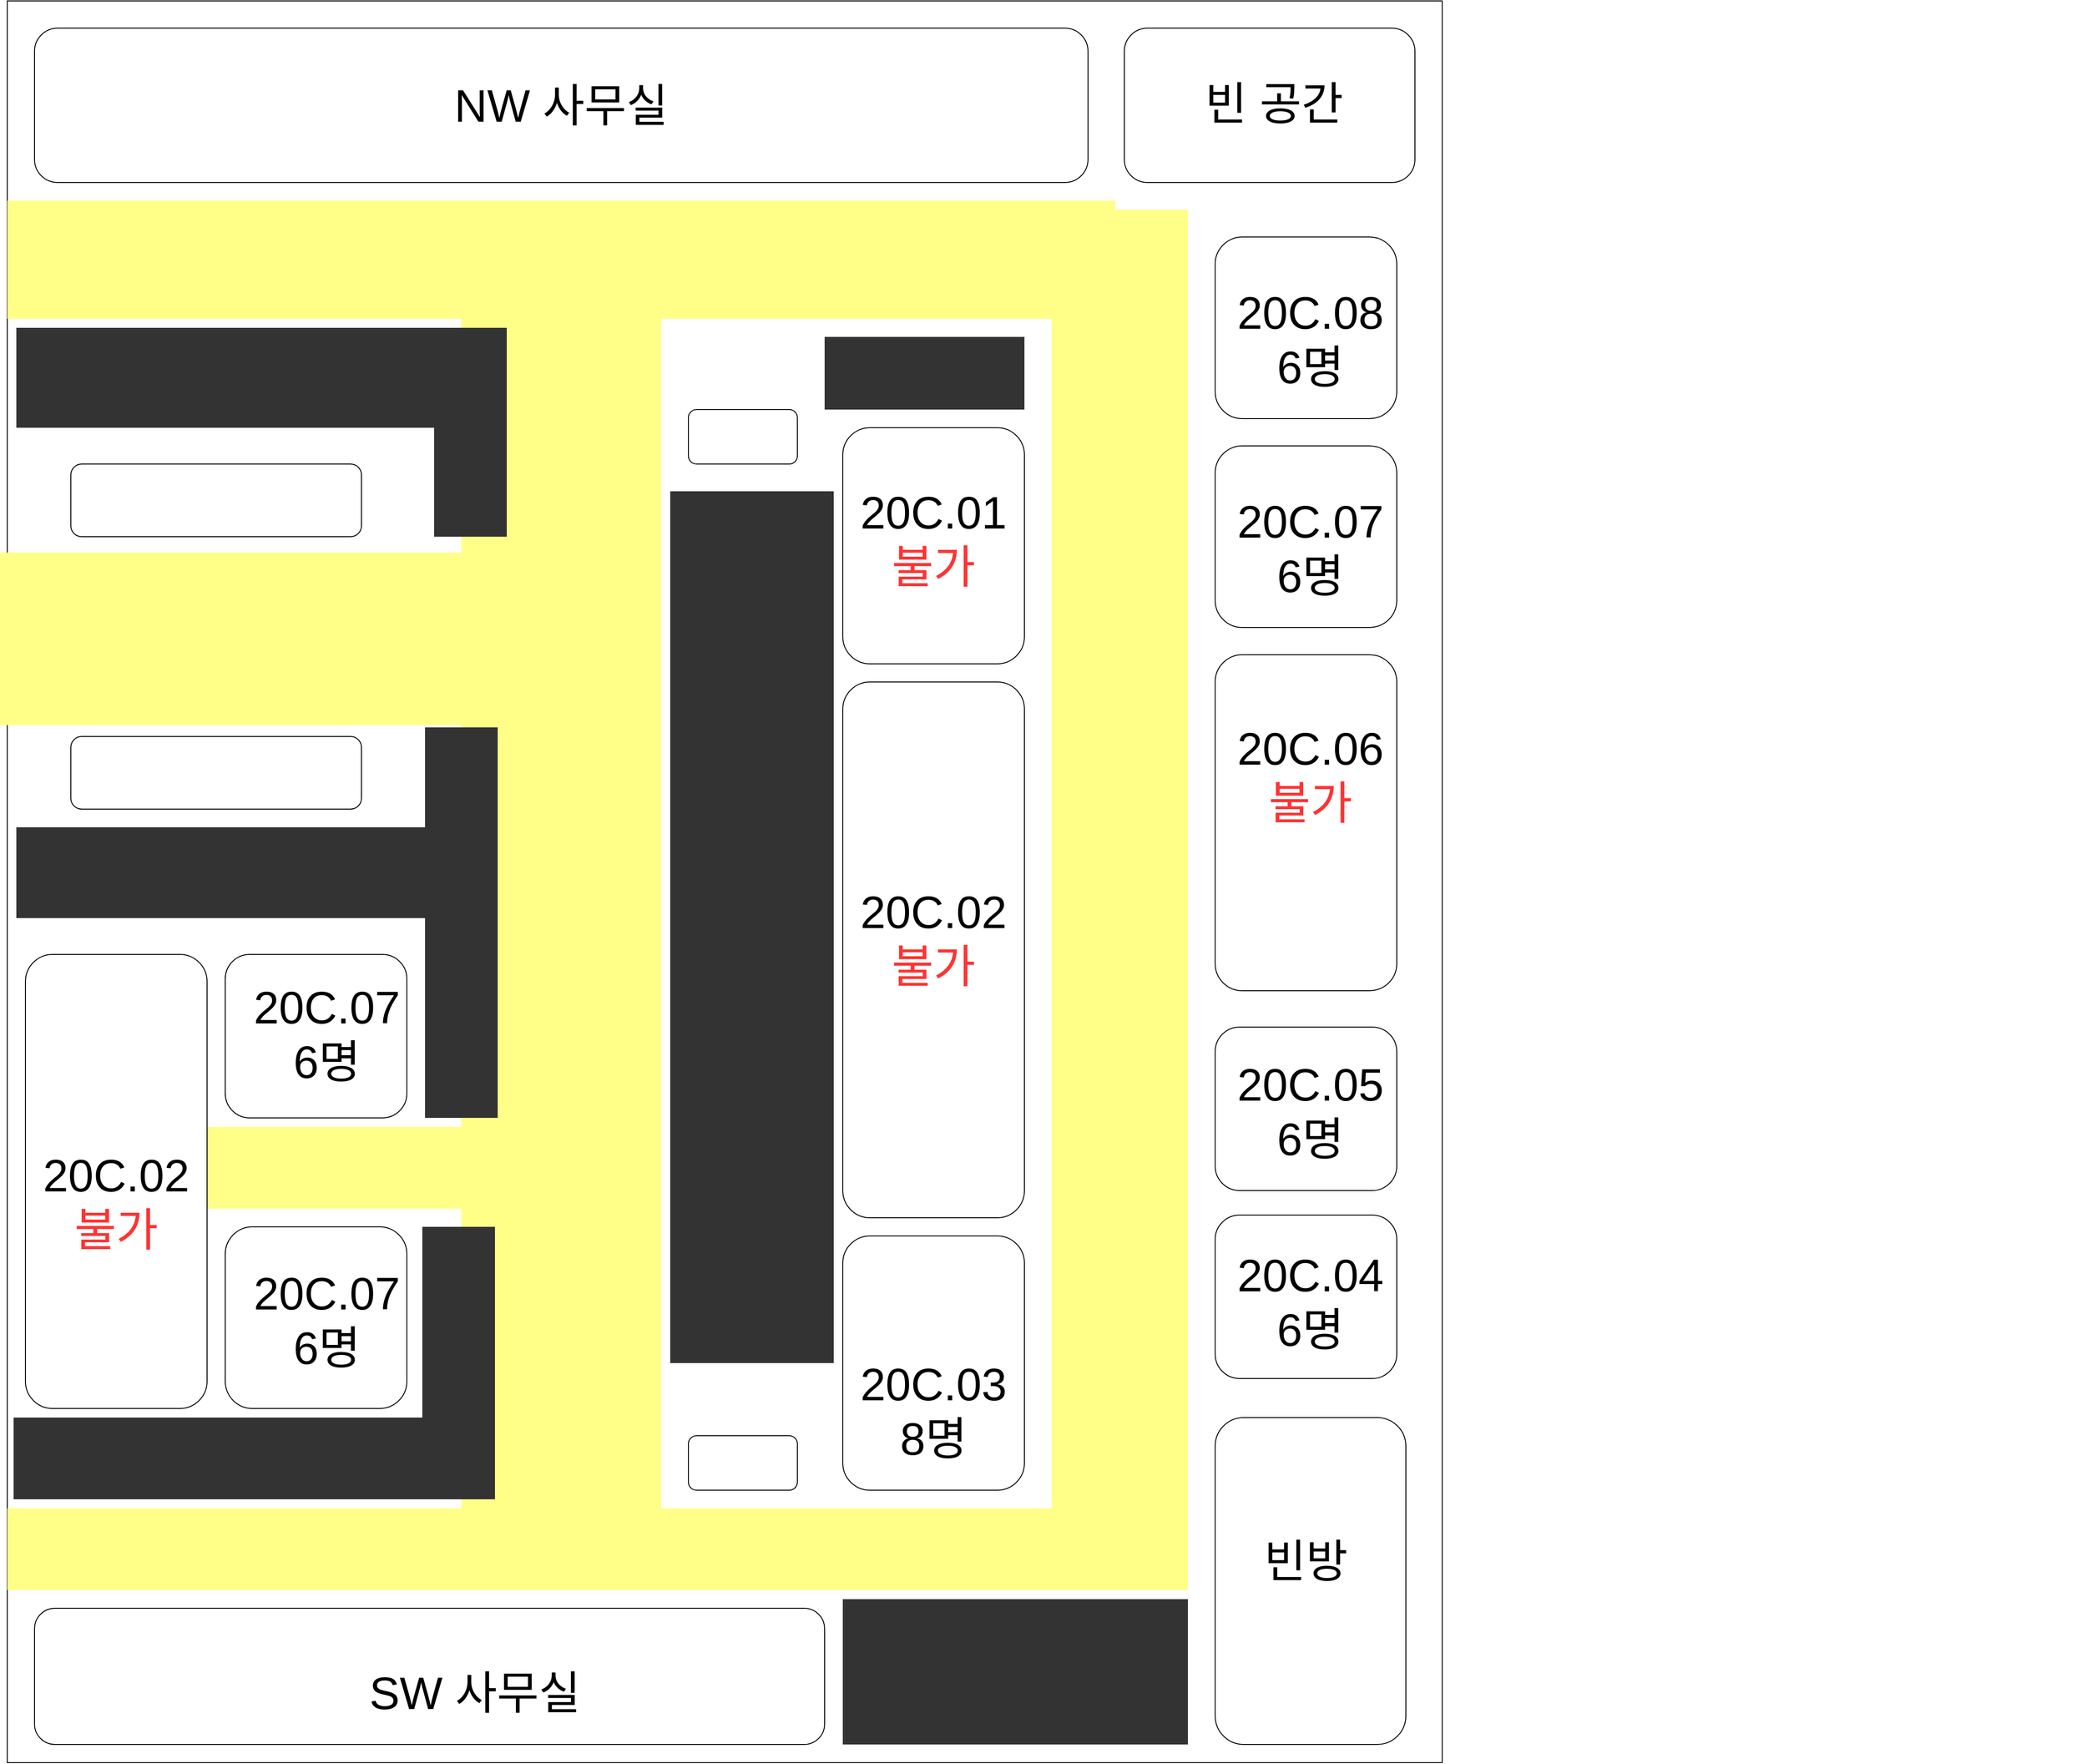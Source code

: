<mxfile version="13.8.6" type="github">
  <diagram id="YJc4ZtxMsPvknrAtSHdE" name="Page-1">
    <mxGraphModel dx="4215" dy="3184" grid="1" gridSize="10" guides="1" tooltips="1" connect="1" arrows="1" fold="1" page="1" pageScale="1" pageWidth="827" pageHeight="1169" math="0" shadow="0">
      <root>
        <mxCell id="0" />
        <mxCell id="1" parent="0" />
        <mxCell id="4CMgBj91cVDcOPhmYYKw-31" value="" style="rounded=0;whiteSpace=wrap;html=1;" vertex="1" parent="1">
          <mxGeometry x="-660" y="-790" width="1580" height="1940" as="geometry" />
        </mxCell>
        <mxCell id="4CMgBj91cVDcOPhmYYKw-36" value="" style="rounded=0;whiteSpace=wrap;html=1;fillColor=#ffff88;strokeColor=none;" vertex="1" parent="1">
          <mxGeometry x="-668" y="-182.5" width="720" height="190" as="geometry" />
        </mxCell>
        <mxCell id="4CMgBj91cVDcOPhmYYKw-3" value="" style="rounded=1;whiteSpace=wrap;html=1;" vertex="1" parent="1">
          <mxGeometry x="-630" y="980" width="870" height="150" as="geometry" />
        </mxCell>
        <mxCell id="4CMgBj91cVDcOPhmYYKw-4" value="&lt;font style=&quot;font-size: 50px&quot;&gt;SW 사무실&lt;/font&gt;" style="text;html=1;strokeColor=none;fillColor=none;align=center;verticalAlign=middle;whiteSpace=wrap;rounded=0;" vertex="1" parent="1">
          <mxGeometry x="-325" y="1030" width="360" height="85" as="geometry" />
        </mxCell>
        <mxCell id="4CMgBj91cVDcOPhmYYKw-8" value="" style="rounded=1;whiteSpace=wrap;html=1;" vertex="1" parent="1">
          <mxGeometry x="90" y="790" width="120" height="60" as="geometry" />
        </mxCell>
        <mxCell id="4CMgBj91cVDcOPhmYYKw-9" value="" style="rounded=1;whiteSpace=wrap;html=1;" vertex="1" parent="1">
          <mxGeometry x="260" y="570" width="200" height="280" as="geometry" />
        </mxCell>
        <mxCell id="4CMgBj91cVDcOPhmYYKw-11" value="" style="rounded=1;whiteSpace=wrap;html=1;" vertex="1" parent="1">
          <mxGeometry x="260" y="-40" width="200" height="590" as="geometry" />
        </mxCell>
        <mxCell id="4CMgBj91cVDcOPhmYYKw-17" value="" style="rounded=1;whiteSpace=wrap;html=1;" vertex="1" parent="1">
          <mxGeometry x="670" y="340" width="200" height="180" as="geometry" />
        </mxCell>
        <mxCell id="4CMgBj91cVDcOPhmYYKw-18" value="" style="rounded=1;whiteSpace=wrap;html=1;" vertex="1" parent="1">
          <mxGeometry x="670" y="-70" width="200" height="370" as="geometry" />
        </mxCell>
        <mxCell id="4CMgBj91cVDcOPhmYYKw-19" value="" style="rounded=1;whiteSpace=wrap;html=1;" vertex="1" parent="1">
          <mxGeometry x="260" y="-320" width="200" height="260" as="geometry" />
        </mxCell>
        <mxCell id="4CMgBj91cVDcOPhmYYKw-21" value="" style="rounded=1;whiteSpace=wrap;html=1;" vertex="1" parent="1">
          <mxGeometry x="670" y="-530" width="200" height="200" as="geometry" />
        </mxCell>
        <mxCell id="4CMgBj91cVDcOPhmYYKw-22" value="" style="shape=image;verticalLabelPosition=bottom;labelBackgroundColor=#ffffff;verticalAlign=top;aspect=fixed;imageAspect=0;image=https://images-na.ssl-images-amazon.com/images/I/71Y-4B4b40L._AC_SL1500_.jpg;" vertex="1" parent="1">
          <mxGeometry x="111.5" y="730" width="77" height="110" as="geometry" />
        </mxCell>
        <mxCell id="4CMgBj91cVDcOPhmYYKw-30" value="" style="rounded=0;whiteSpace=wrap;html=1;fillColor=#ffff88;strokeColor=none;" vertex="1" parent="1">
          <mxGeometry x="-660" y="870" width="1250" height="90" as="geometry" />
        </mxCell>
        <mxCell id="4CMgBj91cVDcOPhmYYKw-32" value="" style="rounded=1;whiteSpace=wrap;html=1;" vertex="1" parent="1">
          <mxGeometry x="-590" y="20" width="320" height="80" as="geometry" />
        </mxCell>
        <mxCell id="4CMgBj91cVDcOPhmYYKw-33" value="" style="rounded=1;whiteSpace=wrap;html=1;" vertex="1" parent="1">
          <mxGeometry x="-590" y="-280" width="320" height="80" as="geometry" />
        </mxCell>
        <mxCell id="4CMgBj91cVDcOPhmYYKw-35" value="" style="shape=image;verticalLabelPosition=bottom;labelBackgroundColor=#ffffff;verticalAlign=top;aspect=fixed;imageAspect=0;image=https://st2.depositphotos.com/6025596/9459/v/450/depositphotos_94590862-stock-illustration-elevator-icon-lift-symbol.jpg;" vertex="1" parent="1">
          <mxGeometry x="-560" y="-110" width="180" height="180" as="geometry" />
        </mxCell>
        <mxCell id="4CMgBj91cVDcOPhmYYKw-38" value="" style="rounded=0;whiteSpace=wrap;html=1;fillColor=#ffff88;strokeColor=none;" vertex="1" parent="1">
          <mxGeometry x="-160" y="100" width="220" height="770" as="geometry" />
        </mxCell>
        <mxCell id="4CMgBj91cVDcOPhmYYKw-39" value="" style="rounded=0;whiteSpace=wrap;html=1;fillColor=#ffff88;strokeColor=none;" vertex="1" parent="1">
          <mxGeometry x="-460" y="450" width="330" height="90" as="geometry" />
        </mxCell>
        <mxCell id="4CMgBj91cVDcOPhmYYKw-40" value="" style="rounded=1;whiteSpace=wrap;html=1;" vertex="1" parent="1">
          <mxGeometry x="-630" y="-760" width="1160" height="170" as="geometry" />
        </mxCell>
        <mxCell id="4CMgBj91cVDcOPhmYYKw-41" value="&lt;font style=&quot;font-size: 50px&quot;&gt;NW 사무실&lt;/font&gt;" style="text;html=1;strokeColor=none;fillColor=none;align=center;verticalAlign=middle;whiteSpace=wrap;rounded=0;" vertex="1" parent="1">
          <mxGeometry x="-230" y="-717.5" width="360" height="85" as="geometry" />
        </mxCell>
        <mxCell id="4CMgBj91cVDcOPhmYYKw-42" value="" style="rounded=0;whiteSpace=wrap;html=1;fillColor=#ffff88;strokeColor=none;" vertex="1" parent="1">
          <mxGeometry x="-160" y="-480" width="220" height="770" as="geometry" />
        </mxCell>
        <mxCell id="4CMgBj91cVDcOPhmYYKw-43" value="" style="rounded=0;whiteSpace=wrap;html=1;fillColor=#ffff88;strokeColor=none;" vertex="1" parent="1">
          <mxGeometry x="-660" y="-570" width="1220" height="130" as="geometry" />
        </mxCell>
        <mxCell id="4CMgBj91cVDcOPhmYYKw-44" value="" style="rounded=1;whiteSpace=wrap;html=1;" vertex="1" parent="1">
          <mxGeometry x="570" y="-760" width="320" height="170" as="geometry" />
        </mxCell>
        <mxCell id="4CMgBj91cVDcOPhmYYKw-45" value="" style="rounded=0;whiteSpace=wrap;html=1;fillColor=#ffff88;strokeColor=none;" vertex="1" parent="1">
          <mxGeometry x="490" y="-560" width="150" height="1520" as="geometry" />
        </mxCell>
        <mxCell id="4CMgBj91cVDcOPhmYYKw-46" value="" style="rounded=1;whiteSpace=wrap;html=1;" vertex="1" parent="1">
          <mxGeometry x="670" y="770" width="210" height="360" as="geometry" />
        </mxCell>
        <mxCell id="4CMgBj91cVDcOPhmYYKw-47" value="&lt;span style=&quot;font-size: 50px&quot;&gt;빈방&lt;/span&gt;" style="text;html=1;strokeColor=none;fillColor=none;align=center;verticalAlign=middle;whiteSpace=wrap;rounded=0;" vertex="1" parent="1">
          <mxGeometry x="665" y="885" width="210" height="85" as="geometry" />
        </mxCell>
        <mxCell id="4CMgBj91cVDcOPhmYYKw-48" value="&lt;span style=&quot;font-size: 50px&quot;&gt;빈 공간&lt;/span&gt;" style="text;html=1;strokeColor=none;fillColor=none;align=center;verticalAlign=middle;whiteSpace=wrap;rounded=0;" vertex="1" parent="1">
          <mxGeometry x="630" y="-720" width="210" height="85" as="geometry" />
        </mxCell>
        <mxCell id="4CMgBj91cVDcOPhmYYKw-49" value="" style="rounded=1;whiteSpace=wrap;html=1;" vertex="1" parent="1">
          <mxGeometry x="670" y="-300" width="200" height="200" as="geometry" />
        </mxCell>
        <mxCell id="4CMgBj91cVDcOPhmYYKw-51" value="" style="rounded=1;whiteSpace=wrap;html=1;" vertex="1" parent="1">
          <mxGeometry x="670" y="547" width="200" height="180" as="geometry" />
        </mxCell>
        <mxCell id="4CMgBj91cVDcOPhmYYKw-52" value="" style="rounded=0;whiteSpace=wrap;html=1;fontColor=#ffffff;fillColor=#333333;strokeColor=none;" vertex="1" parent="1">
          <mxGeometry x="70" y="-250" width="180" height="960" as="geometry" />
        </mxCell>
        <mxCell id="4CMgBj91cVDcOPhmYYKw-53" value="" style="rounded=0;whiteSpace=wrap;html=1;fontColor=#ffffff;fillColor=#333333;strokeColor=none;" vertex="1" parent="1">
          <mxGeometry x="240" y="-420" width="220" height="80" as="geometry" />
        </mxCell>
        <mxCell id="4CMgBj91cVDcOPhmYYKw-54" value="" style="rounded=0;whiteSpace=wrap;html=1;fontColor=#ffffff;fillColor=#333333;strokeColor=none;" vertex="1" parent="1">
          <mxGeometry x="260" y="970" width="380" height="160" as="geometry" />
        </mxCell>
        <mxCell id="4CMgBj91cVDcOPhmYYKw-55" value="" style="rounded=0;whiteSpace=wrap;html=1;fontColor=#ffffff;fillColor=#333333;strokeColor=none;" vertex="1" parent="1">
          <mxGeometry x="-653" y="770" width="530" height="90" as="geometry" />
        </mxCell>
        <mxCell id="4CMgBj91cVDcOPhmYYKw-56" value="" style="rounded=0;whiteSpace=wrap;html=1;fontColor=#ffffff;fillColor=#333333;strokeColor=none;" vertex="1" parent="1">
          <mxGeometry x="-650" y="120" width="530" height="100" as="geometry" />
        </mxCell>
        <mxCell id="4CMgBj91cVDcOPhmYYKw-58" value="" style="rounded=0;whiteSpace=wrap;html=1;fontColor=#ffffff;fillColor=#333333;strokeColor=none;" vertex="1" parent="1">
          <mxGeometry x="-190" y="-320" width="80" height="120" as="geometry" />
        </mxCell>
        <mxCell id="4CMgBj91cVDcOPhmYYKw-59" value="" style="rounded=0;whiteSpace=wrap;html=1;fontColor=#ffffff;fillColor=#333333;strokeColor=none;" vertex="1" parent="1">
          <mxGeometry x="-200" y="10" width="80" height="120" as="geometry" />
        </mxCell>
        <mxCell id="4CMgBj91cVDcOPhmYYKw-60" value="" style="rounded=0;whiteSpace=wrap;html=1;fontColor=#ffffff;fillColor=#333333;strokeColor=none;" vertex="1" parent="1">
          <mxGeometry x="-200" y="210" width="80" height="230" as="geometry" />
        </mxCell>
        <mxCell id="4CMgBj91cVDcOPhmYYKw-61" value="" style="rounded=0;whiteSpace=wrap;html=1;fontColor=#ffffff;fillColor=#333333;strokeColor=none;" vertex="1" parent="1">
          <mxGeometry x="-203" y="560" width="80" height="220" as="geometry" />
        </mxCell>
        <mxCell id="4CMgBj91cVDcOPhmYYKw-62" value="&lt;span style=&quot;font-size: 50px&quot;&gt;20C.04&lt;br&gt;6명&lt;br&gt;&lt;/span&gt;" style="text;html=1;strokeColor=none;fillColor=none;align=center;verticalAlign=middle;whiteSpace=wrap;rounded=0;" vertex="1" parent="1">
          <mxGeometry x="670" y="600" width="210" height="85" as="geometry" />
        </mxCell>
        <mxCell id="4CMgBj91cVDcOPhmYYKw-63" value="&lt;span style=&quot;font-size: 50px&quot;&gt;20C.03&lt;br&gt;8명&lt;br&gt;&lt;/span&gt;" style="text;html=1;strokeColor=none;fillColor=none;align=center;verticalAlign=middle;whiteSpace=wrap;rounded=0;" vertex="1" parent="1">
          <mxGeometry x="255" y="720" width="210" height="85" as="geometry" />
        </mxCell>
        <mxCell id="4CMgBj91cVDcOPhmYYKw-68" value="&lt;span style=&quot;font-size: 50px&quot;&gt;20C.02&lt;br&gt;&lt;font color=&quot;#ff3333&quot;&gt;불가&lt;/font&gt;&lt;br&gt;&lt;/span&gt;" style="text;html=1;strokeColor=none;fillColor=none;align=center;verticalAlign=middle;whiteSpace=wrap;rounded=0;" vertex="1" parent="1">
          <mxGeometry x="255" y="200" width="210" height="85" as="geometry" />
        </mxCell>
        <mxCell id="4CMgBj91cVDcOPhmYYKw-69" value="&lt;span style=&quot;font-size: 50px&quot;&gt;20C.01&lt;br&gt;&lt;font color=&quot;#ff3333&quot;&gt;불가&lt;/font&gt;&lt;br&gt;&lt;/span&gt;" style="text;html=1;strokeColor=none;fillColor=none;align=center;verticalAlign=middle;whiteSpace=wrap;rounded=0;" vertex="1" parent="1">
          <mxGeometry x="255" y="-240" width="210" height="85" as="geometry" />
        </mxCell>
        <mxCell id="4CMgBj91cVDcOPhmYYKw-71" value="&lt;span style=&quot;font-size: 50px&quot;&gt;20C.05&lt;br&gt;6명&lt;br&gt;&lt;/span&gt;" style="text;html=1;strokeColor=none;fillColor=none;align=center;verticalAlign=middle;whiteSpace=wrap;rounded=0;" vertex="1" parent="1">
          <mxGeometry x="670" y="390" width="210" height="85" as="geometry" />
        </mxCell>
        <mxCell id="4CMgBj91cVDcOPhmYYKw-72" value="&lt;span style=&quot;font-size: 50px&quot;&gt;20C.06&lt;br&gt;&lt;font color=&quot;#ff3333&quot;&gt;불가&lt;/font&gt;&lt;br&gt;&lt;/span&gt;" style="text;html=1;strokeColor=none;fillColor=none;align=center;verticalAlign=middle;whiteSpace=wrap;rounded=0;" vertex="1" parent="1">
          <mxGeometry x="670" y="20" width="210" height="85" as="geometry" />
        </mxCell>
        <mxCell id="4CMgBj91cVDcOPhmYYKw-73" value="&lt;span style=&quot;font-size: 50px&quot;&gt;20C.07&lt;br&gt;6명&lt;br&gt;&lt;/span&gt;" style="text;html=1;strokeColor=none;fillColor=none;align=center;verticalAlign=middle;whiteSpace=wrap;rounded=0;" vertex="1" parent="1">
          <mxGeometry x="670" y="-230" width="210" height="85" as="geometry" />
        </mxCell>
        <mxCell id="4CMgBj91cVDcOPhmYYKw-74" value="&lt;span style=&quot;font-size: 50px&quot;&gt;20C.08&lt;br&gt;6명&lt;br&gt;&lt;/span&gt;" style="text;html=1;strokeColor=none;fillColor=none;align=center;verticalAlign=middle;whiteSpace=wrap;rounded=0;" vertex="1" parent="1">
          <mxGeometry x="670" y="-460" width="210" height="85" as="geometry" />
        </mxCell>
        <mxCell id="4CMgBj91cVDcOPhmYYKw-75" value="" style="rounded=1;whiteSpace=wrap;html=1;" vertex="1" parent="1">
          <mxGeometry x="-640" y="260" width="200" height="500" as="geometry" />
        </mxCell>
        <mxCell id="4CMgBj91cVDcOPhmYYKw-76" value="" style="rounded=1;whiteSpace=wrap;html=1;" vertex="1" parent="1">
          <mxGeometry x="-420" y="260" width="200" height="180" as="geometry" />
        </mxCell>
        <mxCell id="4CMgBj91cVDcOPhmYYKw-77" value="" style="rounded=1;whiteSpace=wrap;html=1;" vertex="1" parent="1">
          <mxGeometry x="-420" y="560" width="200" height="200" as="geometry" />
        </mxCell>
        <mxCell id="4CMgBj91cVDcOPhmYYKw-78" value="&lt;span style=&quot;font-size: 50px&quot;&gt;20C.02&lt;br&gt;&lt;font color=&quot;#ff3333&quot;&gt;불가&lt;/font&gt;&lt;br&gt;&lt;/span&gt;" style="text;html=1;strokeColor=none;fillColor=none;align=center;verticalAlign=middle;whiteSpace=wrap;rounded=0;" vertex="1" parent="1">
          <mxGeometry x="-645" y="490" width="210" height="85" as="geometry" />
        </mxCell>
        <mxCell id="4CMgBj91cVDcOPhmYYKw-79" value="&lt;span style=&quot;font-size: 50px&quot;&gt;20C.07&lt;br&gt;6명&lt;br&gt;&lt;/span&gt;" style="text;html=1;strokeColor=none;fillColor=none;align=center;verticalAlign=middle;whiteSpace=wrap;rounded=0;" vertex="1" parent="1">
          <mxGeometry x="-413" y="305" width="210" height="85" as="geometry" />
        </mxCell>
        <mxCell id="4CMgBj91cVDcOPhmYYKw-80" value="&lt;span style=&quot;font-size: 50px&quot;&gt;20C.07&lt;br&gt;6명&lt;br&gt;&lt;/span&gt;" style="text;html=1;strokeColor=none;fillColor=none;align=center;verticalAlign=middle;whiteSpace=wrap;rounded=0;" vertex="1" parent="1">
          <mxGeometry x="-413" y="620" width="210" height="85" as="geometry" />
        </mxCell>
        <mxCell id="4CMgBj91cVDcOPhmYYKw-57" value="" style="rounded=0;whiteSpace=wrap;html=1;fontColor=#ffffff;fillColor=#333333;strokeColor=none;" vertex="1" parent="1">
          <mxGeometry x="-650" y="-430" width="540" height="110" as="geometry" />
        </mxCell>
        <mxCell id="4CMgBj91cVDcOPhmYYKw-34" value="" style="shape=image;verticalLabelPosition=bottom;labelBackgroundColor=#ffffff;verticalAlign=top;aspect=fixed;imageAspect=0;image=https://st2.depositphotos.com/6025596/9459/v/450/depositphotos_94590862-stock-illustration-elevator-icon-lift-symbol.jpg;" vertex="1" parent="1">
          <mxGeometry x="-560" y="-400" width="180" height="180" as="geometry" />
        </mxCell>
        <mxCell id="4CMgBj91cVDcOPhmYYKw-82" value="" style="rounded=1;whiteSpace=wrap;html=1;" vertex="1" parent="1">
          <mxGeometry x="90" y="-340" width="120" height="60" as="geometry" />
        </mxCell>
        <mxCell id="4CMgBj91cVDcOPhmYYKw-84" value="" style="shape=image;verticalLabelPosition=bottom;labelBackgroundColor=#ffffff;verticalAlign=top;aspect=fixed;imageAspect=0;image=https://dijf55il5e0d1.cloudfront.net/images/rr/9/4/7/94788_1000.jpg;" vertex="1" parent="1">
          <mxGeometry x="97.5" y="-400" width="105" height="105" as="geometry" />
        </mxCell>
        <mxCell id="4CMgBj91cVDcOPhmYYKw-85" value="" style="shape=image;verticalLabelPosition=bottom;labelBackgroundColor=#ffffff;verticalAlign=top;aspect=fixed;imageAspect=0;image=https://www.eoc.org.hk/EOC/Upload/UserFiles/File/enews/images/125/1446480228Item%202-Male%20and%20Female%20Signs.jpg;" vertex="1" parent="1">
          <mxGeometry x="1180" y="-261" width="449" height="381" as="geometry" />
        </mxCell>
        <mxCell id="4CMgBj91cVDcOPhmYYKw-86" value="" style="shape=image;verticalLabelPosition=bottom;labelBackgroundColor=#ffffff;verticalAlign=top;aspect=fixed;imageAspect=0;image=https://www.eoc.org.hk/EOC/Upload/UserFiles/File/enews/images/125/1446480228Item%202-Male%20and%20Female%20Signs.jpg;" vertex="1" parent="1">
          <mxGeometry x="1180" y="280" width="449" height="381" as="geometry" />
        </mxCell>
      </root>
    </mxGraphModel>
  </diagram>
</mxfile>
